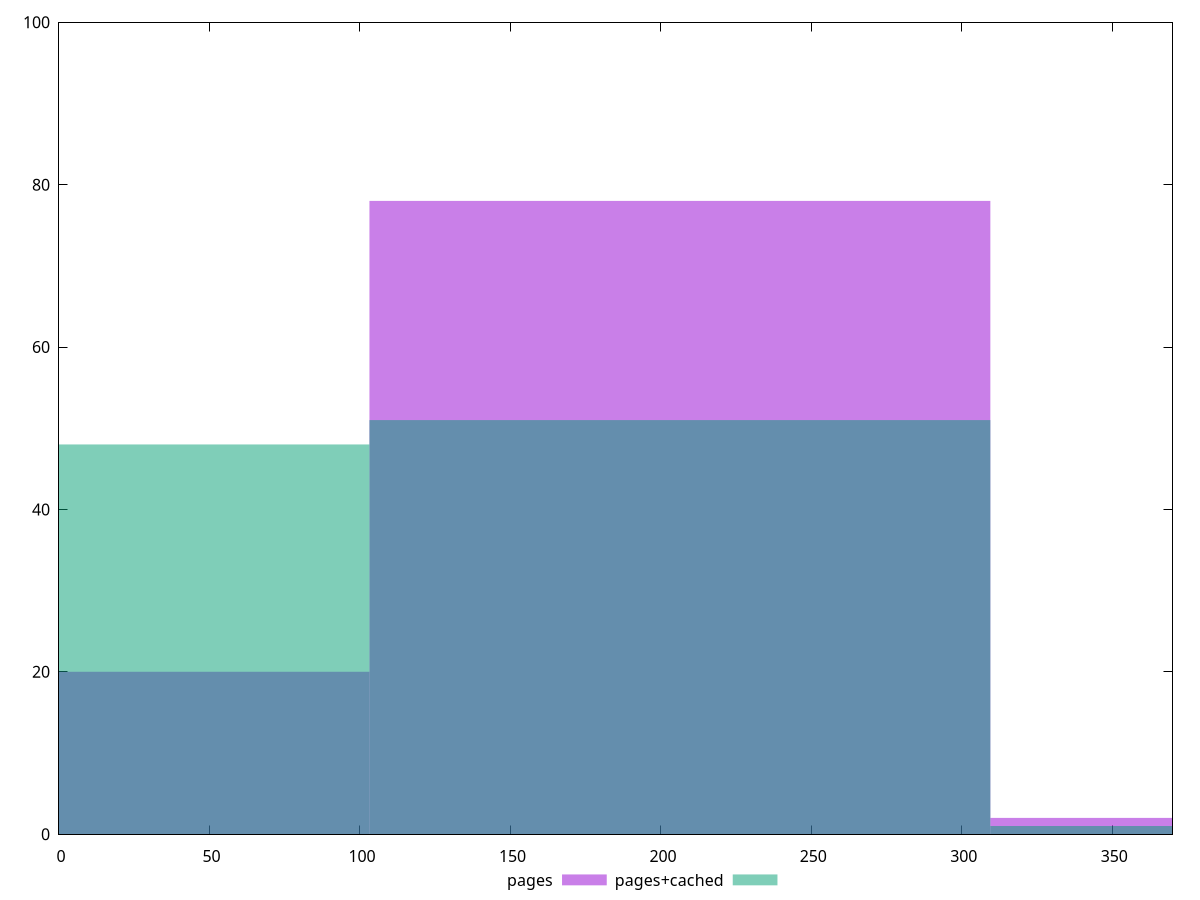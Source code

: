 reset

$pages <<EOF
412.63143174082813 2
206.31571587041407 78
0 20
EOF

$pagesCached <<EOF
206.31571587041407 51
412.63143174082813 1
0 48
EOF

set key outside below
set boxwidth 206.31571587041407
set xrange [0:370]
set yrange [0:100]
set trange [0:100]
set style fill transparent solid 0.5 noborder
set terminal svg size 640, 500 enhanced background rgb 'white'
set output "report_00019_2021-02-10T18-14-37.922Z//uses-http2/comparison/histogram/0_vs_1.svg"

plot $pages title "pages" with boxes, \
     $pagesCached title "pages+cached" with boxes

reset
